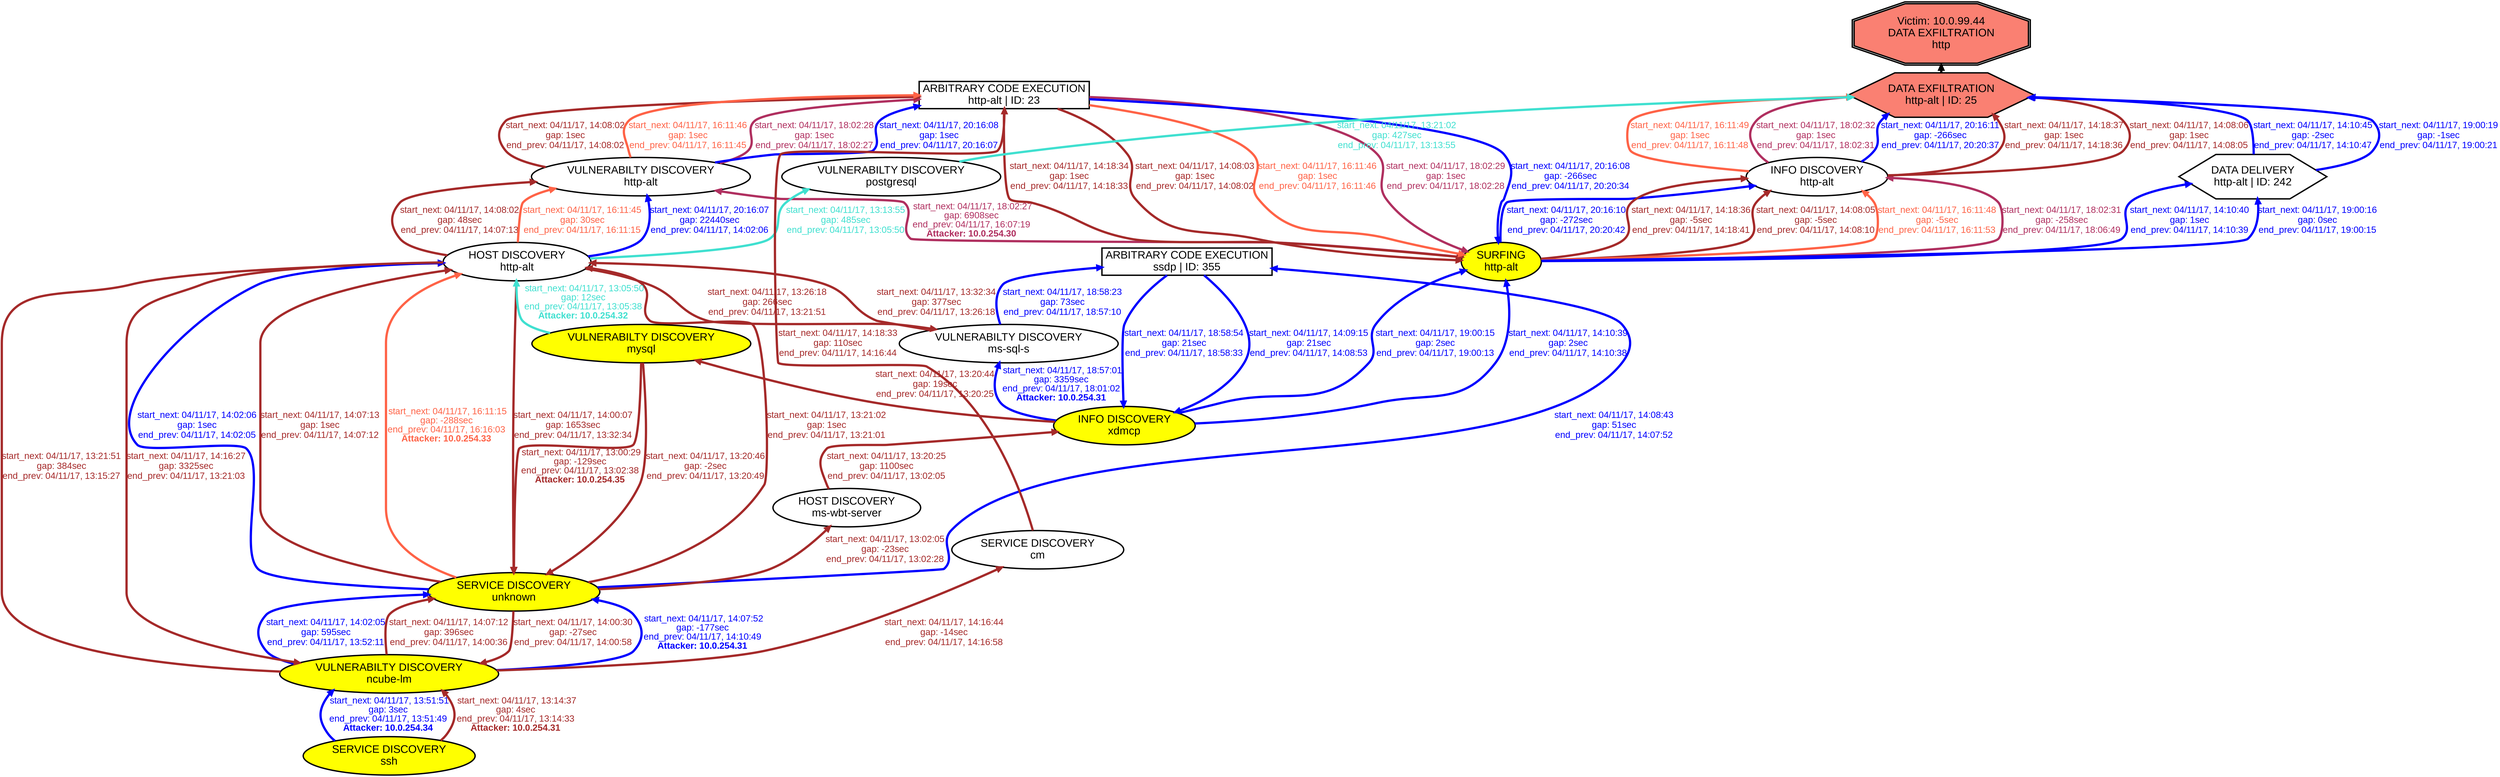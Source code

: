 digraph DATAEXFILTRATIONhttp {
rankdir="BT"; 
 graph [ nodesep="0.1", ranksep="0.02"] 
 node [ fontname=Arial, fontsize=24,penwidth=3]; 
 edge [ fontname=Arial, fontsize=20,penwidth=5 ];
"Victim: 10.0.99.44
DATA EXFILTRATION
http" [shape=doubleoctagon, style=filled, fillcolor=salmon];
{ rank = max; "Victim: 10.0.99.44
DATA EXFILTRATION
http"}
"DATA EXFILTRATION
http-alt | ID: 25" -> "Victim: 10.0.99.44
DATA EXFILTRATION
http"
"DATA EXFILTRATION
http-alt | ID: 25" [style=filled, fillcolor= salmon]
{ rank=same; "DATA EXFILTRATION
http-alt | ID: 25"}
"SURFING
http-alt" [style=filled, fillcolor= yellow]
"SURFING
http-alt" -> "VULNERABILTY DISCOVERY
http-alt" [ color=maroon] [label=<<font color="maroon"> start_next: 04/11/17, 18:02:27<br/>gap: 6908sec<br/>end_prev: 04/11/17, 16:07:19</font><br/><font color="maroon"><b>Attacker: 10.0.254.30</b></font>>]
"VULNERABILTY DISCOVERY
http-alt" -> "ARBITRARY CODE EXECUTION
http-alt | ID: 23" [ label="start_next: 04/11/17, 18:02:28
gap: 1sec
end_prev: 04/11/17, 18:02:27"][ fontcolor="maroon" color=maroon]
"ARBITRARY CODE EXECUTION
http-alt | ID: 23" -> "SURFING
http-alt" [ label="start_next: 04/11/17, 18:02:29
gap: 1sec
end_prev: 04/11/17, 18:02:28"][ fontcolor="maroon" color=maroon]
"SURFING
http-alt" -> "INFO DISCOVERY
http-alt" [ label="start_next: 04/11/17, 18:02:31
gap: -258sec
end_prev: 04/11/17, 18:06:49"][ fontcolor="maroon" color=maroon]
"INFO DISCOVERY
http-alt" -> "DATA EXFILTRATION
http-alt | ID: 25" [ label="start_next: 04/11/17, 18:02:32
gap: 1sec
end_prev: 04/11/17, 18:02:31"][ fontcolor="maroon" color=maroon]
"VULNERABILTY DISCOVERY
ncube-lm" [style=filled, fillcolor= yellow]
"VULNERABILTY DISCOVERY
ncube-lm" -> "SERVICE DISCOVERY
unknown" [ color=blue] [label=<<font color="blue"> start_next: 04/11/17, 14:07:52<br/>gap: -177sec<br/>end_prev: 04/11/17, 14:10:49</font><br/><font color="blue"><b>Attacker: 10.0.254.31</b></font>>]
"SERVICE DISCOVERY
unknown" -> "ARBITRARY CODE EXECUTION
ssdp | ID: 355" [ label="start_next: 04/11/17, 14:08:43
gap: 51sec
end_prev: 04/11/17, 14:07:52"][ fontcolor="blue" color=blue]
"ARBITRARY CODE EXECUTION
ssdp | ID: 355" -> "INFO DISCOVERY
xdmcp" [ label="start_next: 04/11/17, 14:09:15
gap: 21sec
end_prev: 04/11/17, 14:08:53"][ fontcolor="blue" color=blue]
"INFO DISCOVERY
xdmcp" -> "SURFING
http-alt" [ label="start_next: 04/11/17, 14:10:39
gap: 2sec
end_prev: 04/11/17, 14:10:38"][ fontcolor="blue" color=blue]
"SURFING
http-alt" -> "DATA DELIVERY
http-alt | ID: 242" [ label="start_next: 04/11/17, 14:10:40
gap: 1sec
end_prev: 04/11/17, 14:10:39"][ fontcolor="blue" color=blue]
"DATA DELIVERY
http-alt | ID: 242" -> "DATA EXFILTRATION
http-alt | ID: 25" [ label="start_next: 04/11/17, 14:10:45
gap: -2sec
end_prev: 04/11/17, 14:10:47"][ fontcolor="blue" color=blue]
"INFO DISCOVERY
xdmcp" [style=filled, fillcolor= yellow]
"INFO DISCOVERY
xdmcp" -> "VULNERABILTY DISCOVERY
ms-sql-s" [ color=blue] [label=<<font color="blue"> start_next: 04/11/17, 18:57:01<br/>gap: 3359sec<br/>end_prev: 04/11/17, 18:01:02</font><br/><font color="blue"><b>Attacker: 10.0.254.31</b></font>>]
"VULNERABILTY DISCOVERY
ms-sql-s" -> "ARBITRARY CODE EXECUTION
ssdp | ID: 355" [ label="start_next: 04/11/17, 18:58:23
gap: 73sec
end_prev: 04/11/17, 18:57:10"][ fontcolor="blue" color=blue]
"ARBITRARY CODE EXECUTION
ssdp | ID: 355" -> "INFO DISCOVERY
xdmcp" [ label="start_next: 04/11/17, 18:58:54
gap: 21sec
end_prev: 04/11/17, 18:58:33"][ fontcolor="blue" color=blue]
"INFO DISCOVERY
xdmcp" -> "SURFING
http-alt" [ label="start_next: 04/11/17, 19:00:15
gap: 2sec
end_prev: 04/11/17, 19:00:13"][ fontcolor="blue" color=blue]
"SURFING
http-alt" -> "DATA DELIVERY
http-alt | ID: 242" [ label="start_next: 04/11/17, 19:00:16
gap: 0sec
end_prev: 04/11/17, 19:00:15"][ fontcolor="blue" color=blue]
"DATA DELIVERY
http-alt | ID: 242" -> "DATA EXFILTRATION
http-alt | ID: 25" [ label="start_next: 04/11/17, 19:00:19
gap: -1sec
end_prev: 04/11/17, 19:00:21"][ fontcolor="blue" color=blue]
"SERVICE DISCOVERY
ssh" [style=filled, fillcolor= yellow]
"SERVICE DISCOVERY
ssh" -> "VULNERABILTY DISCOVERY
ncube-lm" [ color=blue] [label=<<font color="blue"> start_next: 04/11/17, 13:51:51<br/>gap: 3sec<br/>end_prev: 04/11/17, 13:51:49</font><br/><font color="blue"><b>Attacker: 10.0.254.34</b></font>>]
"VULNERABILTY DISCOVERY
ncube-lm" -> "SERVICE DISCOVERY
unknown" [ label="start_next: 04/11/17, 14:02:05
gap: 595sec
end_prev: 04/11/17, 13:52:11"][ fontcolor="blue" color=blue]
"SERVICE DISCOVERY
unknown" -> "HOST DISCOVERY
http-alt" [ label="start_next: 04/11/17, 14:02:06
gap: 1sec
end_prev: 04/11/17, 14:02:05"][ fontcolor="blue" color=blue]
"HOST DISCOVERY
http-alt" -> "VULNERABILTY DISCOVERY
http-alt" [ label="start_next: 04/11/17, 20:16:07
gap: 22440sec
end_prev: 04/11/17, 14:02:06"][ fontcolor="blue" color=blue]
"VULNERABILTY DISCOVERY
http-alt" -> "ARBITRARY CODE EXECUTION
http-alt | ID: 23" [ label="start_next: 04/11/17, 20:16:08
gap: 1sec
end_prev: 04/11/17, 20:16:07"][ fontcolor="blue" color=blue]
"ARBITRARY CODE EXECUTION
http-alt | ID: 23" -> "SURFING
http-alt" [ label="start_next: 04/11/17, 20:16:08
gap: -266sec
end_prev: 04/11/17, 20:20:34"][ fontcolor="blue" color=blue]
"SURFING
http-alt" -> "INFO DISCOVERY
http-alt" [ label="start_next: 04/11/17, 20:16:10
gap: -272sec
end_prev: 04/11/17, 20:20:42"][ fontcolor="blue" color=blue]
"INFO DISCOVERY
http-alt" -> "DATA EXFILTRATION
http-alt | ID: 25" [ label="start_next: 04/11/17, 20:16:11
gap: -266sec
end_prev: 04/11/17, 20:20:37"][ fontcolor="blue" color=blue]
"VULNERABILTY DISCOVERY
mysql" [style=filled, fillcolor= yellow]
"VULNERABILTY DISCOVERY
mysql" -> "SERVICE DISCOVERY
unknown" [ color=brown] [label=<<font color="brown"> start_next: 04/11/17, 13:00:29<br/>gap: -129sec<br/>end_prev: 04/11/17, 13:02:38</font><br/><font color="brown"><b>Attacker: 10.0.254.35</b></font>>]
"SERVICE DISCOVERY
unknown" -> "HOST DISCOVERY
ms-wbt-server" [ label="start_next: 04/11/17, 13:02:05
gap: -23sec
end_prev: 04/11/17, 13:02:28"][ fontcolor="brown" color=brown]
"HOST DISCOVERY
ms-wbt-server" -> "INFO DISCOVERY
xdmcp" [ label="start_next: 04/11/17, 13:20:25
gap: 1100sec
end_prev: 04/11/17, 13:02:05"][ fontcolor="brown" color=brown]
"INFO DISCOVERY
xdmcp" -> "VULNERABILTY DISCOVERY
mysql" [ label="start_next: 04/11/17, 13:20:44
gap: 19sec
end_prev: 04/11/17, 13:20:25"][ fontcolor="brown" color=brown]
"VULNERABILTY DISCOVERY
mysql" -> "SERVICE DISCOVERY
unknown" [ label="start_next: 04/11/17, 13:20:46
gap: -2sec
end_prev: 04/11/17, 13:20:49"][ fontcolor="brown" color=brown]
"SERVICE DISCOVERY
unknown" -> "HOST DISCOVERY
http-alt" [ label="start_next: 04/11/17, 13:21:02
gap: 1sec
end_prev: 04/11/17, 13:21:01"][ fontcolor="brown" color=brown]
"HOST DISCOVERY
http-alt" -> "VULNERABILTY DISCOVERY
ncube-lm" [ label="start_next: 04/11/17, 14:16:27
gap: 3325sec
end_prev: 04/11/17, 13:21:03"][ fontcolor="brown" color=brown]
"VULNERABILTY DISCOVERY
ncube-lm" -> "SERVICE DISCOVERY
cm" [ label="start_next: 04/11/17, 14:16:44
gap: -14sec
end_prev: 04/11/17, 14:16:58"][ fontcolor="brown" color=brown]
"SERVICE DISCOVERY
cm" -> "ARBITRARY CODE EXECUTION
http-alt | ID: 23" [ label="start_next: 04/11/17, 14:18:33
gap: 110sec
end_prev: 04/11/17, 14:16:44"][ fontcolor="brown" color=brown]
"ARBITRARY CODE EXECUTION
http-alt | ID: 23" -> "SURFING
http-alt" [ label="start_next: 04/11/17, 14:18:34
gap: 1sec
end_prev: 04/11/17, 14:18:33"][ fontcolor="brown" color=brown]
"SURFING
http-alt" -> "INFO DISCOVERY
http-alt" [ label="start_next: 04/11/17, 14:18:36
gap: -5sec
end_prev: 04/11/17, 14:18:41"][ fontcolor="brown" color=brown]
"INFO DISCOVERY
http-alt" -> "DATA EXFILTRATION
http-alt | ID: 25" [ label="start_next: 04/11/17, 14:18:37
gap: 1sec
end_prev: 04/11/17, 14:18:36"][ fontcolor="brown" color=brown]
"SERVICE DISCOVERY
ssh" [style=filled, fillcolor= yellow]
"SERVICE DISCOVERY
ssh" -> "VULNERABILTY DISCOVERY
ncube-lm" [ color=brown] [label=<<font color="brown"> start_next: 04/11/17, 13:14:37<br/>gap: 4sec<br/>end_prev: 04/11/17, 13:14:33</font><br/><font color="brown"><b>Attacker: 10.0.254.31</b></font>>]
"VULNERABILTY DISCOVERY
ncube-lm" -> "HOST DISCOVERY
http-alt" [ label="start_next: 04/11/17, 13:21:51
gap: 384sec
end_prev: 04/11/17, 13:15:27"][ fontcolor="brown" color=brown]
"HOST DISCOVERY
http-alt" -> "VULNERABILTY DISCOVERY
ms-sql-s" [ label="start_next: 04/11/17, 13:26:18
gap: 266sec
end_prev: 04/11/17, 13:21:51"][ fontcolor="brown" color=brown]
"VULNERABILTY DISCOVERY
ms-sql-s" -> "HOST DISCOVERY
http-alt" [ label="start_next: 04/11/17, 13:32:34
gap: 377sec
end_prev: 04/11/17, 13:26:18"][ fontcolor="brown" color=brown]
"HOST DISCOVERY
http-alt" -> "SERVICE DISCOVERY
unknown" [ label="start_next: 04/11/17, 14:00:07
gap: 1653sec
end_prev: 04/11/17, 13:32:34"][ fontcolor="brown" color=brown]
"SERVICE DISCOVERY
unknown" -> "VULNERABILTY DISCOVERY
ncube-lm" [ label="start_next: 04/11/17, 14:00:30
gap: -27sec
end_prev: 04/11/17, 14:00:58"][ fontcolor="brown" color=brown]
"VULNERABILTY DISCOVERY
ncube-lm" -> "SERVICE DISCOVERY
unknown" [ label="start_next: 04/11/17, 14:07:12
gap: 396sec
end_prev: 04/11/17, 14:00:36"][ fontcolor="brown" color=brown]
"SERVICE DISCOVERY
unknown" -> "HOST DISCOVERY
http-alt" [ label="start_next: 04/11/17, 14:07:13
gap: 1sec
end_prev: 04/11/17, 14:07:12"][ fontcolor="brown" color=brown]
"HOST DISCOVERY
http-alt" -> "VULNERABILTY DISCOVERY
http-alt" [ label="start_next: 04/11/17, 14:08:02
gap: 48sec
end_prev: 04/11/17, 14:07:13"][ fontcolor="brown" color=brown]
"VULNERABILTY DISCOVERY
http-alt" -> "ARBITRARY CODE EXECUTION
http-alt | ID: 23" [ label="start_next: 04/11/17, 14:08:02
gap: 1sec
end_prev: 04/11/17, 14:08:02"][ fontcolor="brown" color=brown]
"ARBITRARY CODE EXECUTION
http-alt | ID: 23" -> "SURFING
http-alt" [ label="start_next: 04/11/17, 14:08:03
gap: 1sec
end_prev: 04/11/17, 14:08:02"][ fontcolor="brown" color=brown]
"SURFING
http-alt" -> "INFO DISCOVERY
http-alt" [ label="start_next: 04/11/17, 14:08:05
gap: -5sec
end_prev: 04/11/17, 14:08:10"][ fontcolor="brown" color=brown]
"INFO DISCOVERY
http-alt" -> "DATA EXFILTRATION
http-alt | ID: 25" [ label="start_next: 04/11/17, 14:08:06
gap: 1sec
end_prev: 04/11/17, 14:08:05"][ fontcolor="brown" color=brown]
"SERVICE DISCOVERY
unknown" [style=filled, fillcolor= yellow]
"SERVICE DISCOVERY
unknown" -> "HOST DISCOVERY
http-alt" [ color=tomato] [label=<<font color="tomato"> start_next: 04/11/17, 16:11:15<br/>gap: -288sec<br/>end_prev: 04/11/17, 16:16:03</font><br/><font color="tomato"><b>Attacker: 10.0.254.33</b></font>>]
"HOST DISCOVERY
http-alt" -> "VULNERABILTY DISCOVERY
http-alt" [ label="start_next: 04/11/17, 16:11:45
gap: 30sec
end_prev: 04/11/17, 16:11:15"][ fontcolor="tomato" color=tomato]
"VULNERABILTY DISCOVERY
http-alt" -> "ARBITRARY CODE EXECUTION
http-alt | ID: 23" [ label="start_next: 04/11/17, 16:11:46
gap: 1sec
end_prev: 04/11/17, 16:11:45"][ fontcolor="tomato" color=tomato]
"ARBITRARY CODE EXECUTION
http-alt | ID: 23" -> "SURFING
http-alt" [ label="start_next: 04/11/17, 16:11:46
gap: 1sec
end_prev: 04/11/17, 16:11:46"][ fontcolor="tomato" color=tomato]
"SURFING
http-alt" -> "INFO DISCOVERY
http-alt" [ label="start_next: 04/11/17, 16:11:48
gap: -5sec
end_prev: 04/11/17, 16:11:53"][ fontcolor="tomato" color=tomato]
"INFO DISCOVERY
http-alt" -> "DATA EXFILTRATION
http-alt | ID: 25" [ label="start_next: 04/11/17, 16:11:49
gap: 1sec
end_prev: 04/11/17, 16:11:48"][ fontcolor="tomato" color=tomato]
"VULNERABILTY DISCOVERY
mysql" [style=filled, fillcolor= yellow]
"VULNERABILTY DISCOVERY
mysql" -> "HOST DISCOVERY
http-alt" [ color=turquoise] [label=<<font color="turquoise"> start_next: 04/11/17, 13:05:50<br/>gap: 12sec<br/>end_prev: 04/11/17, 13:05:38</font><br/><font color="turquoise"><b>Attacker: 10.0.254.32</b></font>>]
"HOST DISCOVERY
http-alt" -> "VULNERABILTY DISCOVERY
postgresql" [ label="start_next: 04/11/17, 13:13:55
gap: 485sec
end_prev: 04/11/17, 13:05:50"][ fontcolor="turquoise" color=turquoise]
"VULNERABILTY DISCOVERY
postgresql" -> "DATA EXFILTRATION
http-alt | ID: 25" [ label="start_next: 04/11/17, 13:21:02
gap: 427sec
end_prev: 04/11/17, 13:13:55"][ fontcolor="turquoise" color=turquoise]
"SURFING
http-alt" [shape=oval]
"SURFING
http-alt" [tooltip="ET WEB_SERVER WEB-PHP phpinfo access"]
"VULNERABILTY DISCOVERY
http-alt" [shape=oval]
"VULNERABILTY DISCOVERY
http-alt" [tooltip="ET SCAN Nikto Web App Scan in Progress"]
"ARBITRARY CODE EXECUTION
http-alt | ID: 23" [shape=box]
"ARBITRARY CODE EXECUTION
http-alt | ID: 23" [tooltip="ET CURRENT_EVENTS QNAP Shellshock CVE-2014-6271"]
"INFO DISCOVERY
http-alt" [shape=oval]
"INFO DISCOVERY
http-alt" [tooltip="GPL WEB_SERVER globals.pl access"]
"DATA EXFILTRATION
http-alt | ID: 25" [shape=hexagon]
"DATA EXFILTRATION
http-alt | ID: 25" [tooltip="ET WEB_SPECIFIC_APPS PHP-CGI query string parameter vulnerability
ET WEB_SERVER Possible MySQL SQLi Attempt Information Schema Access"]
"VULNERABILTY DISCOVERY
ncube-lm" [shape=oval]
"VULNERABILTY DISCOVERY
ncube-lm" [tooltip="ET POLICY Suspicious inbound to mySQL port 3306
ET POLICY Suspicious inbound to mSQL port 4333
ET POLICY Suspicious inbound to MSSQL port 1433
ET POLICY Suspicious inbound to Oracle SQL port 1521
ET SCAN Nessus User Agent
ET POLICY Suspicious inbound to PostgreSQL port 5432"]
"SERVICE DISCOVERY
unknown" [shape=oval]
"SERVICE DISCOVERY
unknown" [tooltip="ET SCAN Potential VNC Scan 5800-5820
ET SCAN NMAP OS Detection Probe
ET SCAN Potential VNC Scan 5900-5920"]
"ARBITRARY CODE EXECUTION
ssdp | ID: 355" [shape=box]
"ARBITRARY CODE EXECUTION
ssdp | ID: 355" [tooltip="GPL MISC UPnP malformed advertisement"]
"INFO DISCOVERY
xdmcp" [shape=oval]
"INFO DISCOVERY
xdmcp" [tooltip="GPL WEB_SERVER mod_gzip_status access
GPL RPC xdmcp info query"]
"DATA DELIVERY
http-alt | ID: 242" [shape=hexagon]
"DATA DELIVERY
http-alt | ID: 242" [tooltip="ET WEB_SERVER PHP Possible php Remote File Inclusion Attempt
ET WEB_SERVER PHP tags in HTTP POST
GPL WEB_SERVER perl post attempt"]
"VULNERABILTY DISCOVERY
ms-sql-s" [shape=oval]
"VULNERABILTY DISCOVERY
ms-sql-s" [tooltip="ET POLICY Suspicious inbound to MSSQL port 1433
ET POLICY Suspicious inbound to mySQL port 3306
ET POLICY Suspicious inbound to mSQL port 4333"]
"SERVICE DISCOVERY
ssh" [shape=oval]
"SERVICE DISCOVERY
ssh" [tooltip="ET SCAN Potential SSH Scan
ET SCAN Potential VNC Scan 5900-5920"]
"HOST DISCOVERY
http-alt" [shape=oval]
"HOST DISCOVERY
http-alt" [tooltip="ET SCAN Possible Nmap User-Agent Observed
ET SCAN Nmap Scripting Engine User-Agent Detected (Nmap Scripting Engine)"]
"VULNERABILTY DISCOVERY
mysql" [shape=oval]
"VULNERABILTY DISCOVERY
mysql" [tooltip="ET POLICY Suspicious inbound to MSSQL port 1433
ET POLICY Suspicious inbound to mySQL port 3306
ET POLICY Suspicious inbound to Oracle SQL port 1521
ET POLICY Suspicious inbound to PostgreSQL port 5432"]
"HOST DISCOVERY
ms-wbt-server" [shape=oval]
"HOST DISCOVERY
ms-wbt-server" [tooltip="ET SCAN Behavioral Unusually fast Terminal Server Traffic Potential Scan or Infection (Inbound)"]
"SERVICE DISCOVERY
cm" [shape=oval]
"SERVICE DISCOVERY
cm" [tooltip="ET SCAN Potential VNC Scan 5900-5920"]
"VULNERABILTY DISCOVERY
postgresql" [shape=oval]
"VULNERABILTY DISCOVERY
postgresql" [tooltip="ET POLICY Suspicious inbound to PostgreSQL port 5432"]
}

